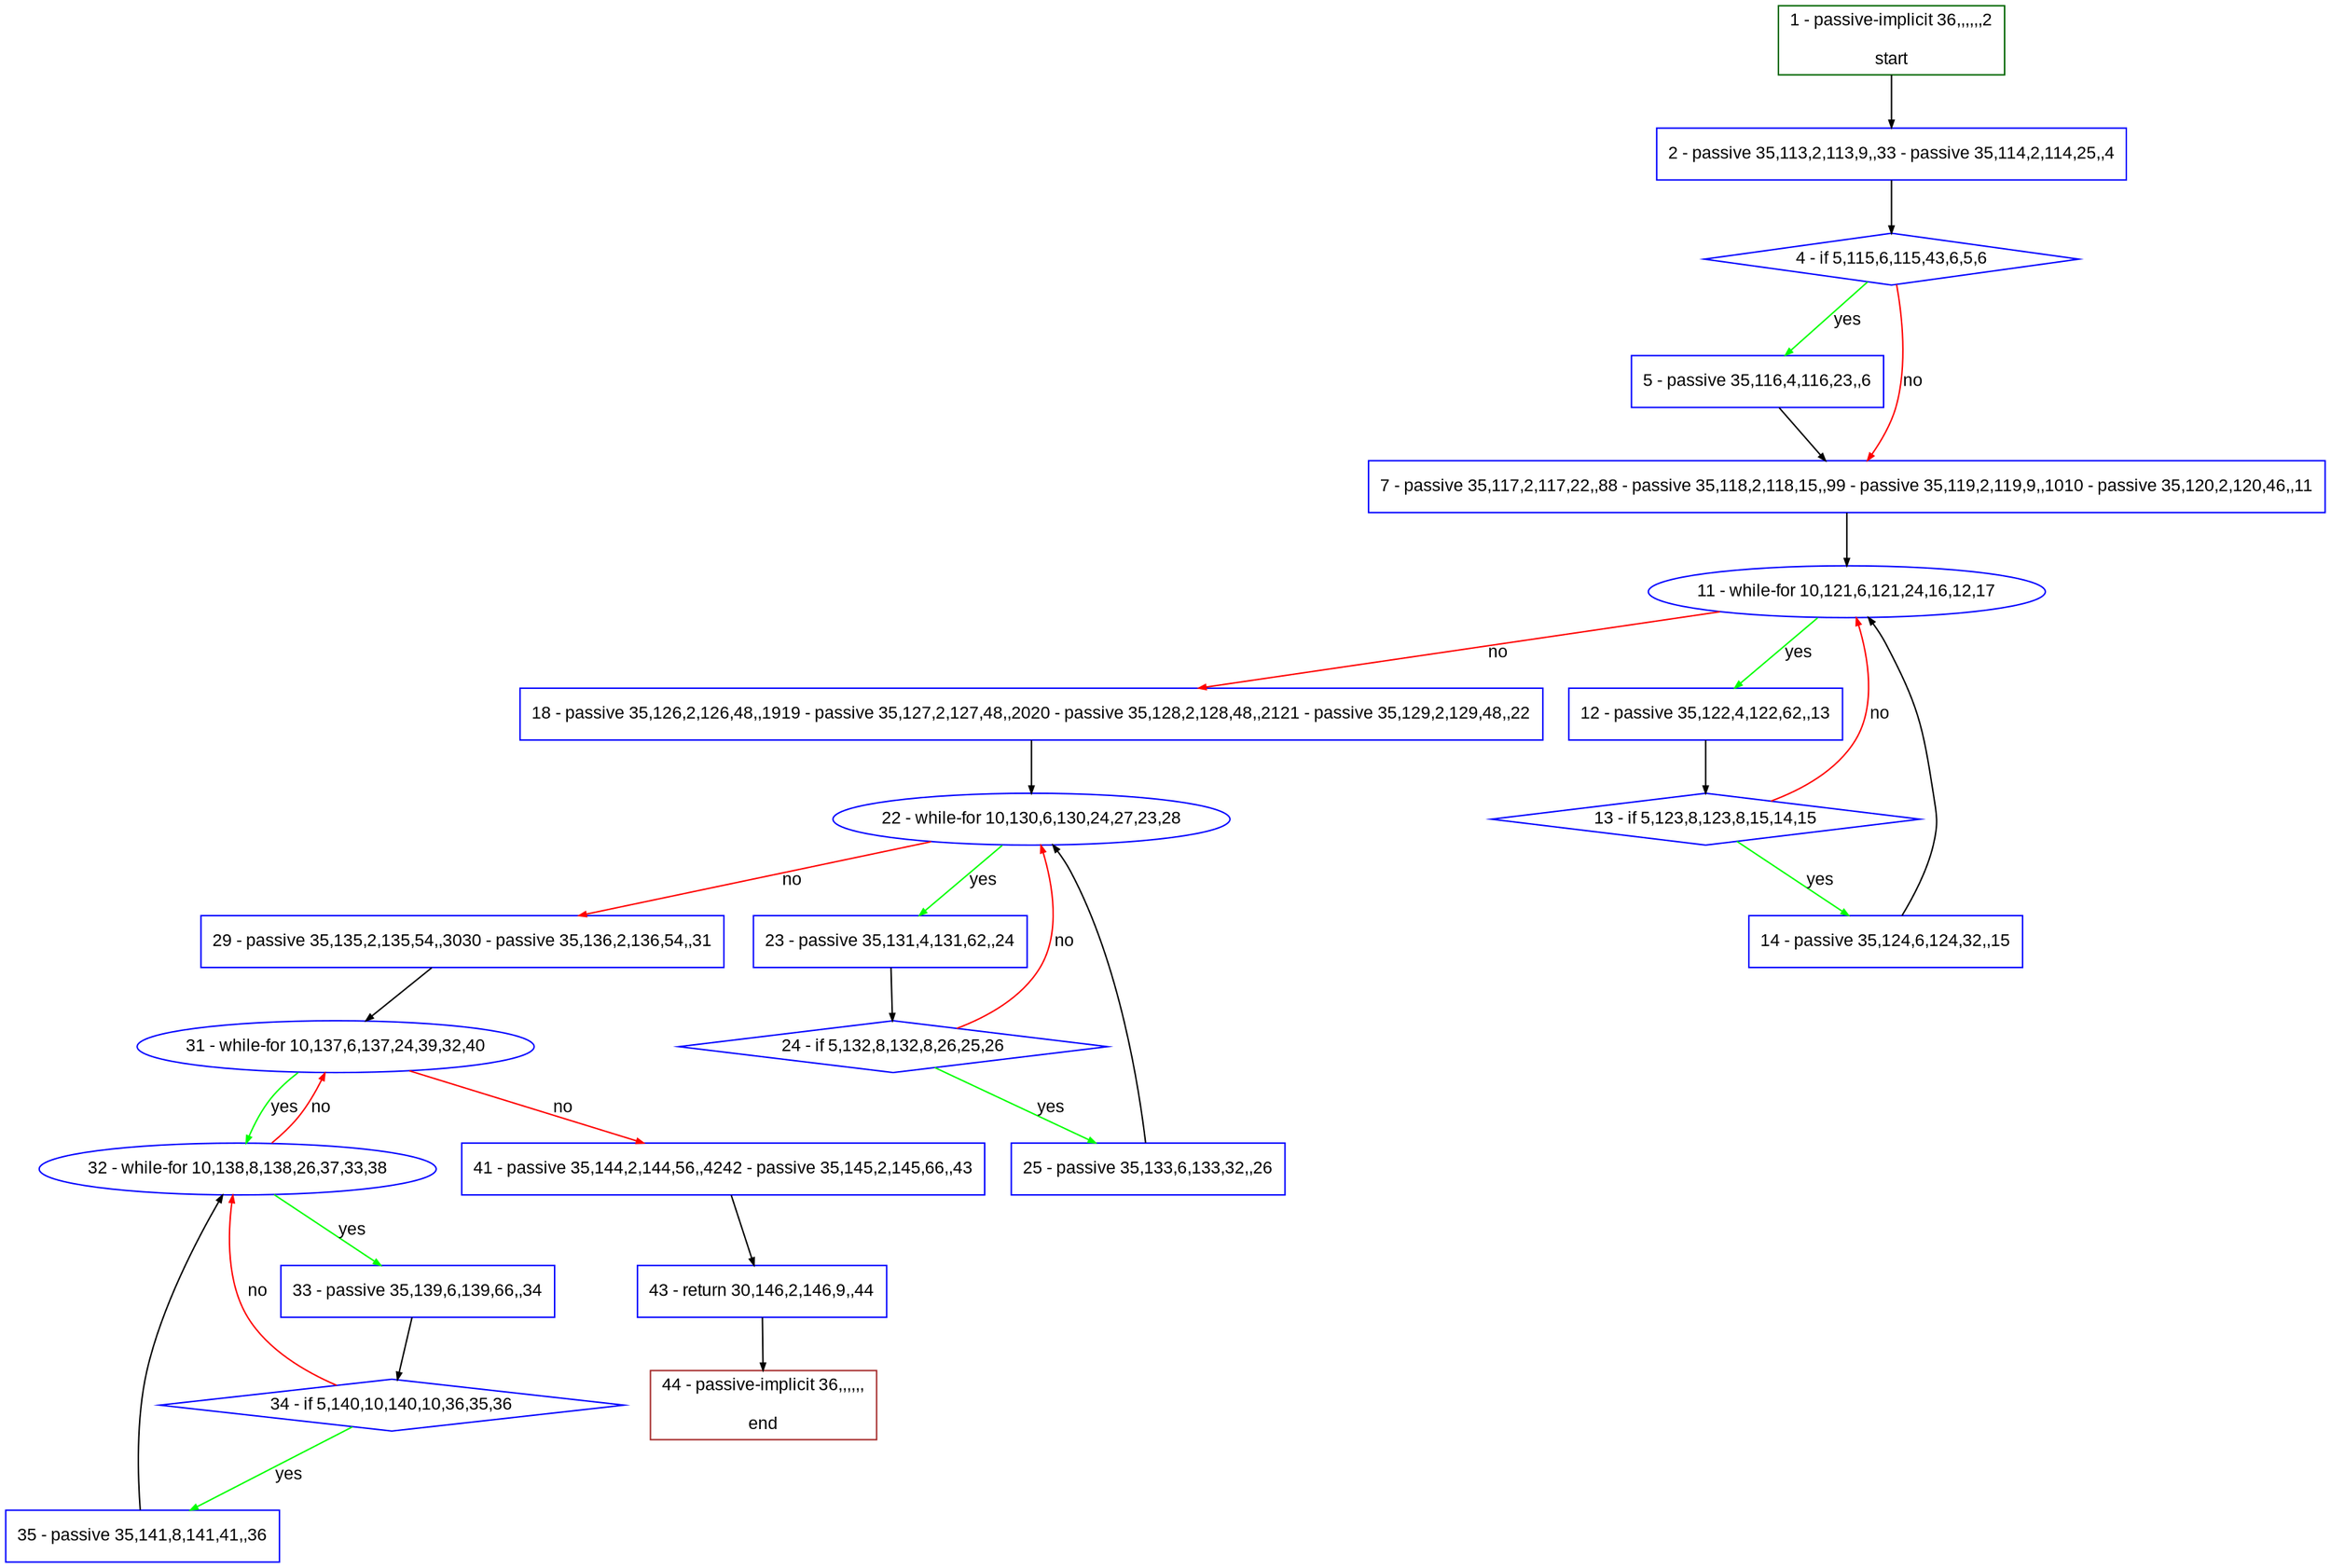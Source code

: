 digraph "" {
  graph [pack="true", label="", fontsize="12", packmode="clust", fontname="Arial", fillcolor="#FFFFCC", bgcolor="white", style="rounded,filled", compound="true"];
  node [node_initialized="no", label="", color="grey", fontsize="12", fillcolor="white", fontname="Arial", style="filled", shape="rectangle", compound="true", fixedsize="false"];
  edge [fontcolor="black", arrowhead="normal", arrowtail="none", arrowsize="0.5", ltail="", label="", color="black", fontsize="12", lhead="", fontname="Arial", dir="forward", compound="true"];
  __N1 [label="2 - passive 35,113,2,113,9,,33 - passive 35,114,2,114,25,,4", color="#0000ff", fillcolor="#ffffff", style="filled", shape="box"];
  __N2 [label="1 - passive-implicit 36,,,,,,2\n\nstart", color="#006400", fillcolor="#ffffff", style="filled", shape="box"];
  __N3 [label="4 - if 5,115,6,115,43,6,5,6", color="#0000ff", fillcolor="#ffffff", style="filled", shape="diamond"];
  __N4 [label="5 - passive 35,116,4,116,23,,6", color="#0000ff", fillcolor="#ffffff", style="filled", shape="box"];
  __N5 [label="7 - passive 35,117,2,117,22,,88 - passive 35,118,2,118,15,,99 - passive 35,119,2,119,9,,1010 - passive 35,120,2,120,46,,11", color="#0000ff", fillcolor="#ffffff", style="filled", shape="box"];
  __N6 [label="11 - while-for 10,121,6,121,24,16,12,17", color="#0000ff", fillcolor="#ffffff", style="filled", shape="oval"];
  __N7 [label="12 - passive 35,122,4,122,62,,13", color="#0000ff", fillcolor="#ffffff", style="filled", shape="box"];
  __N8 [label="18 - passive 35,126,2,126,48,,1919 - passive 35,127,2,127,48,,2020 - passive 35,128,2,128,48,,2121 - passive 35,129,2,129,48,,22", color="#0000ff", fillcolor="#ffffff", style="filled", shape="box"];
  __N9 [label="13 - if 5,123,8,123,8,15,14,15", color="#0000ff", fillcolor="#ffffff", style="filled", shape="diamond"];
  __N10 [label="14 - passive 35,124,6,124,32,,15", color="#0000ff", fillcolor="#ffffff", style="filled", shape="box"];
  __N11 [label="22 - while-for 10,130,6,130,24,27,23,28", color="#0000ff", fillcolor="#ffffff", style="filled", shape="oval"];
  __N12 [label="23 - passive 35,131,4,131,62,,24", color="#0000ff", fillcolor="#ffffff", style="filled", shape="box"];
  __N13 [label="29 - passive 35,135,2,135,54,,3030 - passive 35,136,2,136,54,,31", color="#0000ff", fillcolor="#ffffff", style="filled", shape="box"];
  __N14 [label="24 - if 5,132,8,132,8,26,25,26", color="#0000ff", fillcolor="#ffffff", style="filled", shape="diamond"];
  __N15 [label="25 - passive 35,133,6,133,32,,26", color="#0000ff", fillcolor="#ffffff", style="filled", shape="box"];
  __N16 [label="31 - while-for 10,137,6,137,24,39,32,40", color="#0000ff", fillcolor="#ffffff", style="filled", shape="oval"];
  __N17 [label="32 - while-for 10,138,8,138,26,37,33,38", color="#0000ff", fillcolor="#ffffff", style="filled", shape="oval"];
  __N18 [label="41 - passive 35,144,2,144,56,,4242 - passive 35,145,2,145,66,,43", color="#0000ff", fillcolor="#ffffff", style="filled", shape="box"];
  __N19 [label="33 - passive 35,139,6,139,66,,34", color="#0000ff", fillcolor="#ffffff", style="filled", shape="box"];
  __N20 [label="34 - if 5,140,10,140,10,36,35,36", color="#0000ff", fillcolor="#ffffff", style="filled", shape="diamond"];
  __N21 [label="35 - passive 35,141,8,141,41,,36", color="#0000ff", fillcolor="#ffffff", style="filled", shape="box"];
  __N22 [label="43 - return 30,146,2,146,9,,44", color="#0000ff", fillcolor="#ffffff", style="filled", shape="box"];
  __N23 [label="44 - passive-implicit 36,,,,,,\n\nend", color="#a52a2a", fillcolor="#ffffff", style="filled", shape="box"];
  __N2 -> __N1 [arrowhead="normal", arrowtail="none", color="#000000", label="", dir="forward"];
  __N1 -> __N3 [arrowhead="normal", arrowtail="none", color="#000000", label="", dir="forward"];
  __N3 -> __N4 [arrowhead="normal", arrowtail="none", color="#00ff00", label="yes", dir="forward"];
  __N3 -> __N5 [arrowhead="normal", arrowtail="none", color="#ff0000", label="no", dir="forward"];
  __N4 -> __N5 [arrowhead="normal", arrowtail="none", color="#000000", label="", dir="forward"];
  __N5 -> __N6 [arrowhead="normal", arrowtail="none", color="#000000", label="", dir="forward"];
  __N6 -> __N7 [arrowhead="normal", arrowtail="none", color="#00ff00", label="yes", dir="forward"];
  __N6 -> __N8 [arrowhead="normal", arrowtail="none", color="#ff0000", label="no", dir="forward"];
  __N7 -> __N9 [arrowhead="normal", arrowtail="none", color="#000000", label="", dir="forward"];
  __N9 -> __N6 [arrowhead="normal", arrowtail="none", color="#ff0000", label="no", dir="forward"];
  __N9 -> __N10 [arrowhead="normal", arrowtail="none", color="#00ff00", label="yes", dir="forward"];
  __N10 -> __N6 [arrowhead="normal", arrowtail="none", color="#000000", label="", dir="forward"];
  __N8 -> __N11 [arrowhead="normal", arrowtail="none", color="#000000", label="", dir="forward"];
  __N11 -> __N12 [arrowhead="normal", arrowtail="none", color="#00ff00", label="yes", dir="forward"];
  __N11 -> __N13 [arrowhead="normal", arrowtail="none", color="#ff0000", label="no", dir="forward"];
  __N12 -> __N14 [arrowhead="normal", arrowtail="none", color="#000000", label="", dir="forward"];
  __N14 -> __N11 [arrowhead="normal", arrowtail="none", color="#ff0000", label="no", dir="forward"];
  __N14 -> __N15 [arrowhead="normal", arrowtail="none", color="#00ff00", label="yes", dir="forward"];
  __N15 -> __N11 [arrowhead="normal", arrowtail="none", color="#000000", label="", dir="forward"];
  __N13 -> __N16 [arrowhead="normal", arrowtail="none", color="#000000", label="", dir="forward"];
  __N16 -> __N17 [arrowhead="normal", arrowtail="none", color="#00ff00", label="yes", dir="forward"];
  __N17 -> __N16 [arrowhead="normal", arrowtail="none", color="#ff0000", label="no", dir="forward"];
  __N16 -> __N18 [arrowhead="normal", arrowtail="none", color="#ff0000", label="no", dir="forward"];
  __N17 -> __N19 [arrowhead="normal", arrowtail="none", color="#00ff00", label="yes", dir="forward"];
  __N19 -> __N20 [arrowhead="normal", arrowtail="none", color="#000000", label="", dir="forward"];
  __N20 -> __N17 [arrowhead="normal", arrowtail="none", color="#ff0000", label="no", dir="forward"];
  __N20 -> __N21 [arrowhead="normal", arrowtail="none", color="#00ff00", label="yes", dir="forward"];
  __N21 -> __N17 [arrowhead="normal", arrowtail="none", color="#000000", label="", dir="forward"];
  __N18 -> __N22 [arrowhead="normal", arrowtail="none", color="#000000", label="", dir="forward"];
  __N22 -> __N23 [arrowhead="normal", arrowtail="none", color="#000000", label="", dir="forward"];
}
